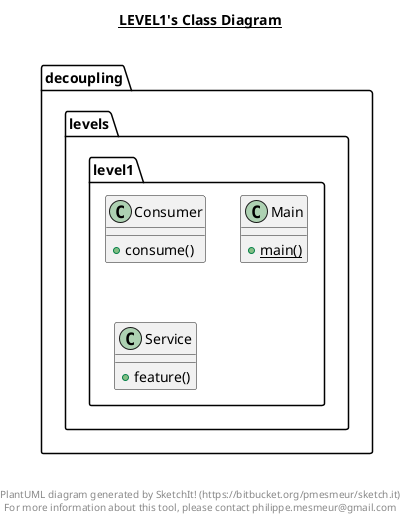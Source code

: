 @startuml

title __LEVEL1's Class Diagram__\n

  namespace decoupling.levels.level1 {
    class decoupling.levels.level1.Consumer {
        + consume()
    }
  }
  

  namespace decoupling.levels.level1 {
    class decoupling.levels.level1.Main {
        {static} + main()
    }
  }
  

  namespace decoupling.levels.level1 {
    class decoupling.levels.level1.Service {
        + feature()
    }
  }
  



right footer


PlantUML diagram generated by SketchIt! (https://bitbucket.org/pmesmeur/sketch.it)
For more information about this tool, please contact philippe.mesmeur@gmail.com
endfooter

@enduml
